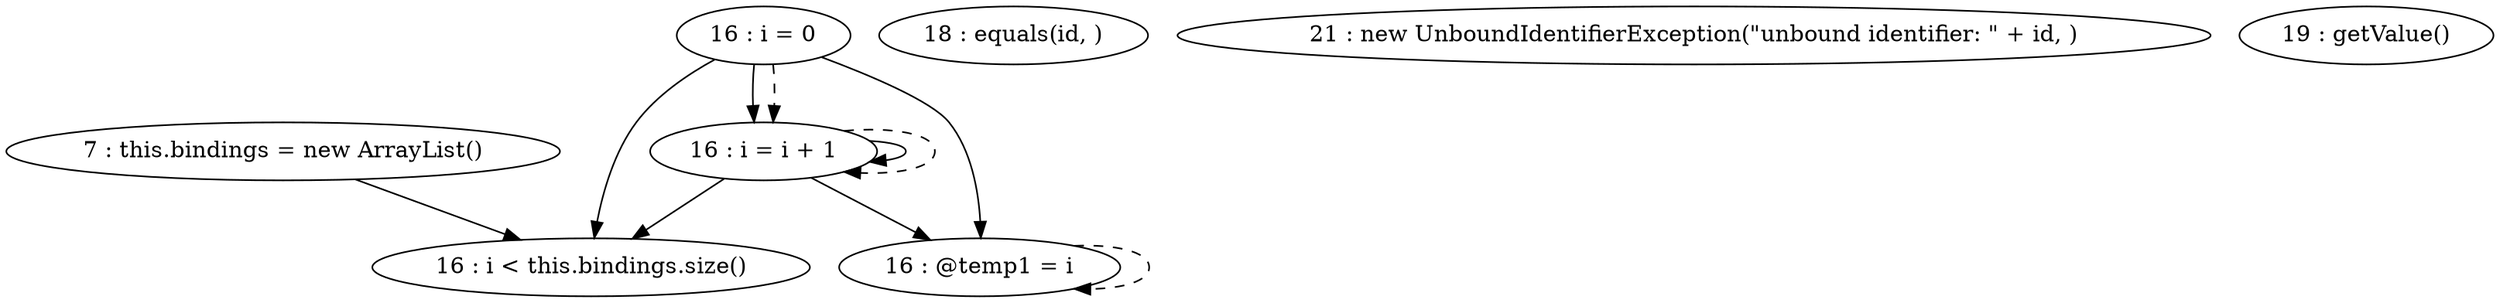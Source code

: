digraph G {
"7 : this.bindings = new ArrayList()"
"7 : this.bindings = new ArrayList()" -> "16 : i < this.bindings.size()"
"16 : i = 0"
"16 : i = 0" -> "16 : @temp1 = i"
"16 : i = 0" -> "16 : i < this.bindings.size()"
"16 : i = 0" -> "16 : i = i + 1"
"16 : i = 0" -> "16 : i = i + 1" [style=dashed]
"16 : i < this.bindings.size()"
"18 : equals(id, )"
"21 : new UnboundIdentifierException(\"unbound identifier: \" + id, )"
"19 : getValue()"
"16 : @temp1 = i"
"16 : @temp1 = i" -> "16 : @temp1 = i" [style=dashed]
"16 : i = i + 1"
"16 : i = i + 1" -> "16 : @temp1 = i"
"16 : i = i + 1" -> "16 : i < this.bindings.size()"
"16 : i = i + 1" -> "16 : i = i + 1"
"16 : i = i + 1" -> "16 : i = i + 1" [style=dashed]
}
